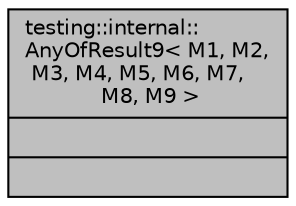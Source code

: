 digraph "testing::internal::AnyOfResult9&lt; M1, M2, M3, M4, M5, M6, M7, M8, M9 &gt;"
{
  edge [fontname="Helvetica",fontsize="10",labelfontname="Helvetica",labelfontsize="10"];
  node [fontname="Helvetica",fontsize="10",shape=record];
  Node1 [label="{testing::internal::\lAnyOfResult9\< M1, M2,\l M3, M4, M5, M6, M7,\l M8, M9 \>\n||}",height=0.2,width=0.4,color="black", fillcolor="grey75", style="filled", fontcolor="black"];
}
